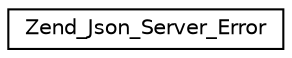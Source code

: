 digraph G
{
  edge [fontname="Helvetica",fontsize="10",labelfontname="Helvetica",labelfontsize="10"];
  node [fontname="Helvetica",fontsize="10",shape=record];
  rankdir="LR";
  Node1 [label="Zend_Json_Server_Error",height=0.2,width=0.4,color="black", fillcolor="white", style="filled",URL="$class_zend___json___server___error.html"];
}
